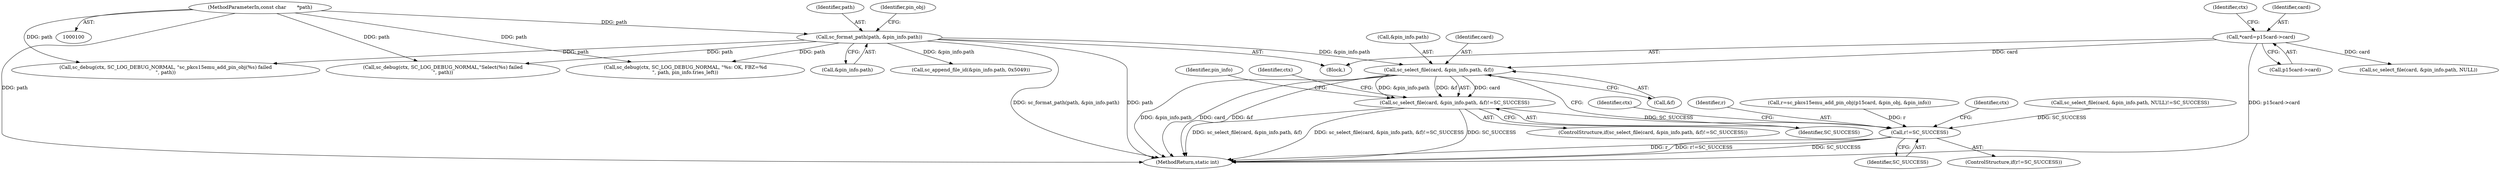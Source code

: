 digraph "1_OpenSC_8fe377e93b4b56060e5bbfb6f3142ceaeca744fa_21@del" {
"1000450" [label="(Call,sc_select_file(card, &pin_info.path, &f))"];
"1000111" [label="(Call,*card=p15card->card)"];
"1000223" [label="(Call,sc_format_path(path, &pin_info.path))"];
"1000102" [label="(MethodParameterIn,const char       *path)"];
"1000449" [label="(Call,sc_select_file(card, &pin_info.path, &f)!=SC_SUCCESS)"];
"1000487" [label="(Call,r!=SC_SUCCESS)"];
"1000111" [label="(Call,*card=p15card->card)"];
"1000478" [label="(Call,r=sc_pkcs15emu_add_pin_obj(p15card, &pin_obj, &pin_info))"];
"1000498" [label="(Call,sc_debug(ctx, SC_LOG_DEBUG_NORMAL, \"%s: OK, FBZ=%d\n\", path, pin_info.tries_left))"];
"1000109" [label="(Block,)"];
"1000112" [label="(Identifier,card)"];
"1000225" [label="(Call,&pin_info.path)"];
"1000449" [label="(Call,sc_select_file(card, &pin_info.path, &f)!=SC_SUCCESS)"];
"1000450" [label="(Call,sc_select_file(card, &pin_info.path, &f))"];
"1000452" [label="(Call,&pin_info.path)"];
"1000456" [label="(Call,&f)"];
"1000298" [label="(Call,sc_append_file_id(&pin_info.path, 0x5049))"];
"1000508" [label="(MethodReturn,static int)"];
"1000223" [label="(Call,sc_format_path(path, &pin_info.path))"];
"1000231" [label="(Identifier,pin_obj)"];
"1000458" [label="(Identifier,SC_SUCCESS)"];
"1000487" [label="(Call,r!=SC_SUCCESS)"];
"1000499" [label="(Identifier,ctx)"];
"1000306" [label="(Call,sc_select_file(card, &pin_info.path, NULL))"];
"1000102" [label="(MethodParameterIn,const char       *path)"];
"1000305" [label="(Call,sc_select_file(card, &pin_info.path, NULL)!=SC_SUCCESS)"];
"1000460" [label="(Call,sc_debug(ctx, SC_LOG_DEBUG_NORMAL,\"Select(%s) failed\n\", path))"];
"1000224" [label="(Identifier,path)"];
"1000118" [label="(Identifier,ctx)"];
"1000492" [label="(Identifier,ctx)"];
"1000448" [label="(ControlStructure,if(sc_select_file(card, &pin_info.path, &f)!=SC_SUCCESS))"];
"1000489" [label="(Identifier,SC_SUCCESS)"];
"1000451" [label="(Identifier,card)"];
"1000113" [label="(Call,p15card->card)"];
"1000491" [label="(Call,sc_debug(ctx, SC_LOG_DEBUG_NORMAL, \"sc_pkcs15emu_add_pin_obj(%s) failed\n\", path))"];
"1000469" [label="(Identifier,pin_info)"];
"1000461" [label="(Identifier,ctx)"];
"1000486" [label="(ControlStructure,if(r!=SC_SUCCESS))"];
"1000488" [label="(Identifier,r)"];
"1000450" -> "1000449"  [label="AST: "];
"1000450" -> "1000456"  [label="CFG: "];
"1000451" -> "1000450"  [label="AST: "];
"1000452" -> "1000450"  [label="AST: "];
"1000456" -> "1000450"  [label="AST: "];
"1000458" -> "1000450"  [label="CFG: "];
"1000450" -> "1000508"  [label="DDG: &pin_info.path"];
"1000450" -> "1000508"  [label="DDG: card"];
"1000450" -> "1000508"  [label="DDG: &f"];
"1000450" -> "1000449"  [label="DDG: card"];
"1000450" -> "1000449"  [label="DDG: &pin_info.path"];
"1000450" -> "1000449"  [label="DDG: &f"];
"1000111" -> "1000450"  [label="DDG: card"];
"1000223" -> "1000450"  [label="DDG: &pin_info.path"];
"1000111" -> "1000109"  [label="AST: "];
"1000111" -> "1000113"  [label="CFG: "];
"1000112" -> "1000111"  [label="AST: "];
"1000113" -> "1000111"  [label="AST: "];
"1000118" -> "1000111"  [label="CFG: "];
"1000111" -> "1000508"  [label="DDG: p15card->card"];
"1000111" -> "1000306"  [label="DDG: card"];
"1000223" -> "1000109"  [label="AST: "];
"1000223" -> "1000225"  [label="CFG: "];
"1000224" -> "1000223"  [label="AST: "];
"1000225" -> "1000223"  [label="AST: "];
"1000231" -> "1000223"  [label="CFG: "];
"1000223" -> "1000508"  [label="DDG: sc_format_path(path, &pin_info.path)"];
"1000223" -> "1000508"  [label="DDG: path"];
"1000102" -> "1000223"  [label="DDG: path"];
"1000223" -> "1000298"  [label="DDG: &pin_info.path"];
"1000223" -> "1000460"  [label="DDG: path"];
"1000223" -> "1000491"  [label="DDG: path"];
"1000223" -> "1000498"  [label="DDG: path"];
"1000102" -> "1000100"  [label="AST: "];
"1000102" -> "1000508"  [label="DDG: path"];
"1000102" -> "1000460"  [label="DDG: path"];
"1000102" -> "1000491"  [label="DDG: path"];
"1000102" -> "1000498"  [label="DDG: path"];
"1000449" -> "1000448"  [label="AST: "];
"1000449" -> "1000458"  [label="CFG: "];
"1000458" -> "1000449"  [label="AST: "];
"1000461" -> "1000449"  [label="CFG: "];
"1000469" -> "1000449"  [label="CFG: "];
"1000449" -> "1000508"  [label="DDG: sc_select_file(card, &pin_info.path, &f)"];
"1000449" -> "1000508"  [label="DDG: sc_select_file(card, &pin_info.path, &f)!=SC_SUCCESS"];
"1000449" -> "1000508"  [label="DDG: SC_SUCCESS"];
"1000449" -> "1000487"  [label="DDG: SC_SUCCESS"];
"1000487" -> "1000486"  [label="AST: "];
"1000487" -> "1000489"  [label="CFG: "];
"1000488" -> "1000487"  [label="AST: "];
"1000489" -> "1000487"  [label="AST: "];
"1000492" -> "1000487"  [label="CFG: "];
"1000499" -> "1000487"  [label="CFG: "];
"1000487" -> "1000508"  [label="DDG: SC_SUCCESS"];
"1000487" -> "1000508"  [label="DDG: r"];
"1000487" -> "1000508"  [label="DDG: r!=SC_SUCCESS"];
"1000478" -> "1000487"  [label="DDG: r"];
"1000305" -> "1000487"  [label="DDG: SC_SUCCESS"];
}
